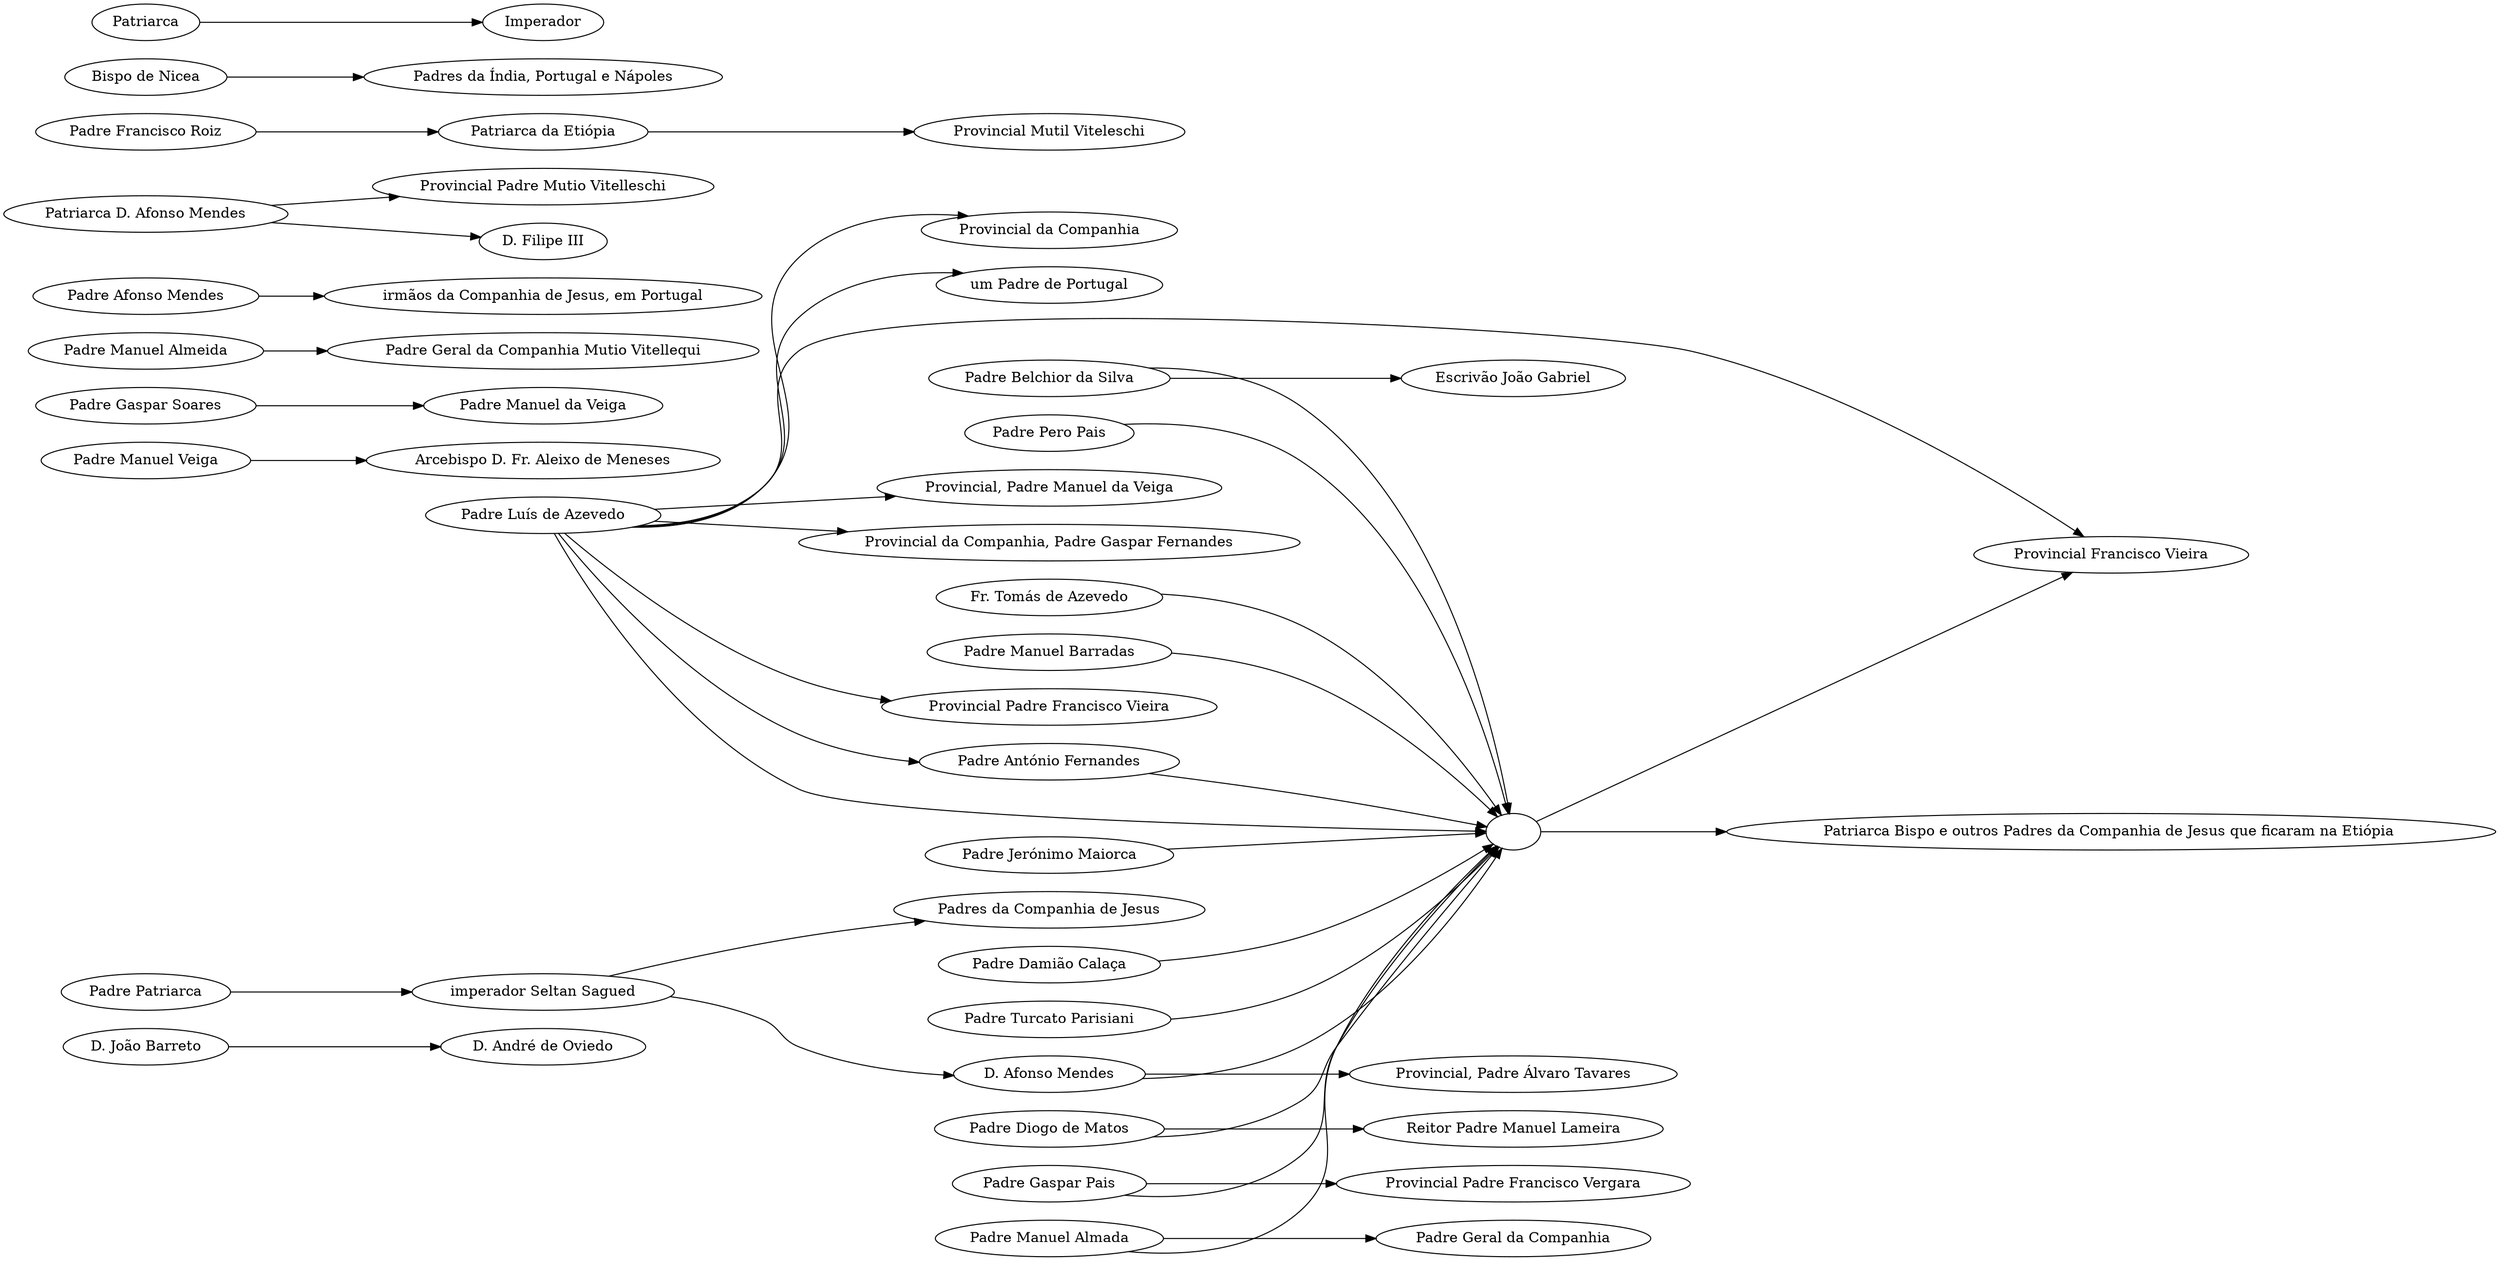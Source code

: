 digraph grafo {
	size="100,100";
	rankdir=LR;
	"D. João Barreto" -> "D. André de Oviedo";
	"Padre Belchior da Silva" -> "Escrivão João Gabriel";
	"Padre Manuel Veiga" -> "Arcebispo D. Fr. Aleixo de Meneses";
	"Padre Gaspar Soares" -> "Padre Manuel da Veiga";
	"Padre Luís de Azevedo" -> "Provincial, Padre Manuel da Veiga";
	"Padre Pero Pais" -> "";
	"Padre Luís de Azevedo" -> "Provincial da Companhia, Padre Gaspar Fernandes";
	"Padre Luís de Azevedo" -> "";
	"Padre Luís de Azevedo" -> "Provincial Francisco Vieira";
	"Padre Luís de Azevedo" -> "Provincial Padre Francisco Vieira";
	"" -> "Provincial Francisco Vieira";
	"Padre Luís de Azevedo" -> "Padre António Fernandes";
	"D. Afonso Mendes" -> "";
	"Padre Luís de Azevedo" -> "Provincial da Companhia";
	"Padre António Fernandes" -> "";
	"Padre Luís de Azevedo" -> "um Padre de Portugal";
	"Padre Jerónimo Maiorca" -> "";
	"Padre Diogo de Matos" -> "";
	"Fr. Tomás de Azevedo" -> "";
	"Padre Manuel Almeida" -> "Padre Geral da Companhia Mutio Vitellequi";
	"Padre Gaspar Pais" -> "";
	"Padre Gaspar Pais" -> "Provincial Padre Francisco Vergara";
	"Padre Afonso Mendes" -> "irmãos da Companhia de Jesus, em Portugal";
	"Patriarca D. Afonso Mendes" -> "Provincial Padre Mutio Vitelleschi";
	"Patriarca da Etiópia" -> "Provincial Mutil Viteleschi";
	"Padre Manuel Barradas" -> "";
	"Padre Manuel Almada" -> "Padre Geral da Companhia";
	"Padre Manuel Almada" -> "";
	"Bispo de Nicea" -> "Padres da Índia, Portugal e Nápoles";
	"Patriarca D. Afonso Mendes" -> "D. Filipe III";
	"" -> "Patriarca Bispo e outros Padres da Companhia de Jesus que ficaram na Etiópia ";
	"Padre Patriarca" -> "imperador Seltan Sagued";
	"imperador Seltan Sagued" -> "D. Afonso Mendes";
	"imperador Seltan Sagued" -> "Padres da Companhia de Jesus";
	"Patriarca" -> "Imperador";
	"D. Afonso Mendes" -> "Provincial, Padre Álvaro Tavares";
	"Padre Francisco Roiz" -> "Patriarca da Etiópia";
	"Padre Diogo de Matos" -> "Reitor Padre Manuel Lameira";
	"Padre Damião Calaça" -> "";
	"Padre Turcato Parisiani" -> "";
	"Padre Belchior da Silva" -> "";
}